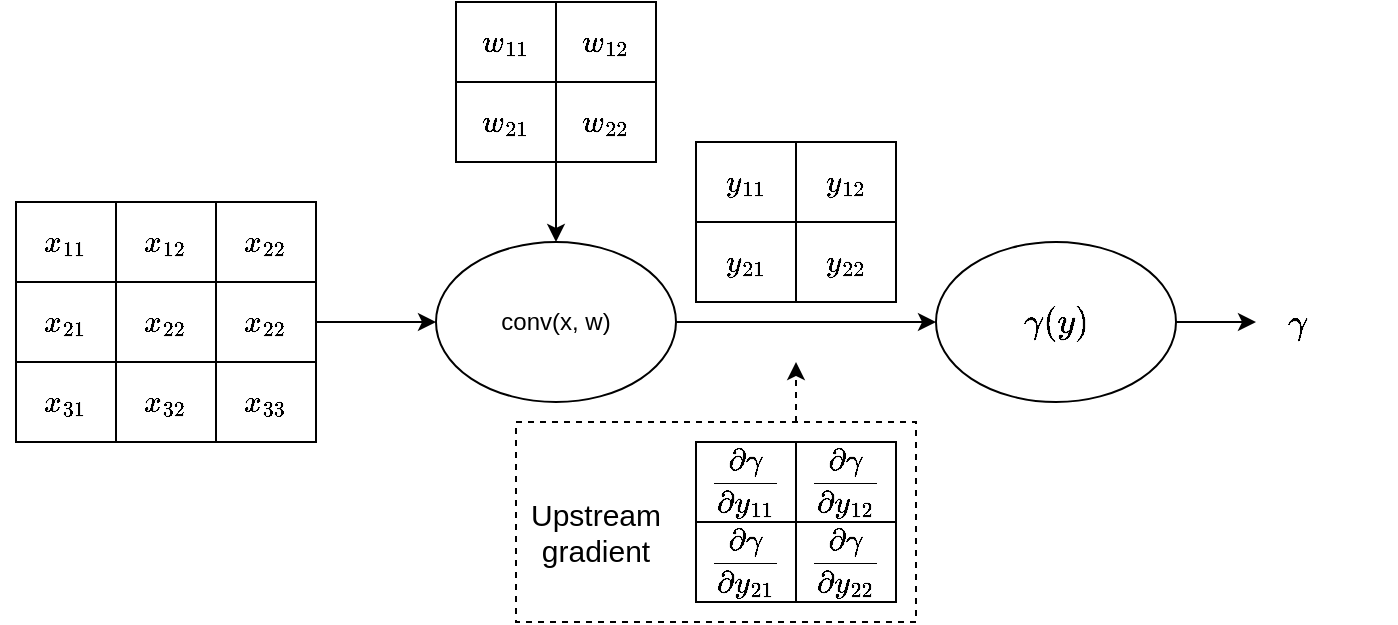<mxfile version="17.4.5" type="device"><diagram id="YUEYcE8ghE8D29pn5gJV" name="Page-1"><mxGraphModel dx="593" dy="919" grid="1" gridSize="10" guides="1" tooltips="1" connect="1" arrows="1" fold="1" page="1" pageScale="1" pageWidth="827" pageHeight="1169" math="1" shadow="0"><root><mxCell id="0"/><mxCell id="1" parent="0"/><mxCell id="m62sSUGgQqYh0OZO7RSV-1" value="$$x_{11}$$" style="rounded=0;whiteSpace=wrap;html=1;fontSize=13;" vertex="1" parent="1"><mxGeometry x="110" y="200" width="50" height="40" as="geometry"/></mxCell><mxCell id="m62sSUGgQqYh0OZO7RSV-6" value="&lt;span style=&quot;font-size: 13px;&quot;&gt;$$x_{12}$$&lt;/span&gt;" style="rounded=0;whiteSpace=wrap;html=1;fontSize=13;" vertex="1" parent="1"><mxGeometry x="160" y="200" width="50" height="40" as="geometry"/></mxCell><mxCell id="m62sSUGgQqYh0OZO7RSV-7" value="&lt;span style=&quot;font-size: 13px;&quot;&gt;$$x_{21}$$&lt;/span&gt;" style="rounded=0;whiteSpace=wrap;html=1;fontSize=13;" vertex="1" parent="1"><mxGeometry x="110" y="240" width="50" height="40" as="geometry"/></mxCell><mxCell id="m62sSUGgQqYh0OZO7RSV-8" value="&lt;span style=&quot;font-size: 13px;&quot;&gt;$$x_{22}$$&lt;/span&gt;" style="rounded=0;whiteSpace=wrap;html=1;fontSize=13;" vertex="1" parent="1"><mxGeometry x="160" y="240" width="50" height="40" as="geometry"/></mxCell><mxCell id="m62sSUGgQqYh0OZO7RSV-9" value="$$w_{11}$$" style="rounded=0;whiteSpace=wrap;html=1;fontSize=13;" vertex="1" parent="1"><mxGeometry x="330" y="100" width="50" height="40" as="geometry"/></mxCell><mxCell id="m62sSUGgQqYh0OZO7RSV-10" value="&lt;span style=&quot;font-size: 13px;&quot;&gt;$$w_{12}$$&lt;/span&gt;" style="rounded=0;whiteSpace=wrap;html=1;fontSize=13;" vertex="1" parent="1"><mxGeometry x="380" y="100" width="50" height="40" as="geometry"/></mxCell><mxCell id="m62sSUGgQqYh0OZO7RSV-11" value="&lt;span style=&quot;font-size: 13px;&quot;&gt;$$w_{21}$$&lt;/span&gt;" style="rounded=0;whiteSpace=wrap;html=1;fontSize=13;" vertex="1" parent="1"><mxGeometry x="330" y="140" width="50" height="40" as="geometry"/></mxCell><mxCell id="m62sSUGgQqYh0OZO7RSV-12" value="&lt;span style=&quot;font-size: 13px;&quot;&gt;$$w_{22}$$&lt;/span&gt;" style="rounded=0;whiteSpace=wrap;html=1;fontSize=13;" vertex="1" parent="1"><mxGeometry x="380" y="140" width="50" height="40" as="geometry"/></mxCell><mxCell id="m62sSUGgQqYh0OZO7RSV-13" value="&lt;span style=&quot;font-size: 13px;&quot;&gt;$$x_{22}$$&lt;/span&gt;" style="rounded=0;whiteSpace=wrap;html=1;fontSize=13;" vertex="1" parent="1"><mxGeometry x="210" y="240" width="50" height="40" as="geometry"/></mxCell><mxCell id="m62sSUGgQqYh0OZO7RSV-14" value="&lt;span style=&quot;font-size: 13px;&quot;&gt;$$x_{22}$$&lt;/span&gt;" style="rounded=0;whiteSpace=wrap;html=1;fontSize=13;" vertex="1" parent="1"><mxGeometry x="210" y="200" width="50" height="40" as="geometry"/></mxCell><mxCell id="m62sSUGgQqYh0OZO7RSV-15" value="&lt;span style=&quot;font-size: 13px;&quot;&gt;$$x_{31}$$&lt;/span&gt;" style="rounded=0;whiteSpace=wrap;html=1;fontSize=13;" vertex="1" parent="1"><mxGeometry x="110" y="280" width="50" height="40" as="geometry"/></mxCell><mxCell id="m62sSUGgQqYh0OZO7RSV-16" value="&lt;span style=&quot;font-size: 13px;&quot;&gt;$$x_{32}$$&lt;/span&gt;" style="rounded=0;whiteSpace=wrap;html=1;fontSize=13;" vertex="1" parent="1"><mxGeometry x="160" y="280" width="50" height="40" as="geometry"/></mxCell><mxCell id="m62sSUGgQqYh0OZO7RSV-17" value="&lt;span style=&quot;font-size: 13px;&quot;&gt;$$x_{33}$$&lt;/span&gt;" style="rounded=0;whiteSpace=wrap;html=1;fontSize=13;" vertex="1" parent="1"><mxGeometry x="210" y="280" width="50" height="40" as="geometry"/></mxCell><mxCell id="m62sSUGgQqYh0OZO7RSV-18" value="conv(x, w)" style="ellipse;whiteSpace=wrap;html=1;" vertex="1" parent="1"><mxGeometry x="320" y="220" width="120" height="80" as="geometry"/></mxCell><mxCell id="m62sSUGgQqYh0OZO7RSV-19" value="" style="endArrow=classic;html=1;rounded=0;entryX=0;entryY=0.5;entryDx=0;entryDy=0;exitX=1;exitY=0.5;exitDx=0;exitDy=0;" edge="1" parent="1" source="m62sSUGgQqYh0OZO7RSV-13" target="m62sSUGgQqYh0OZO7RSV-18"><mxGeometry width="50" height="50" relative="1" as="geometry"><mxPoint x="280" y="490" as="sourcePoint"/><mxPoint x="330" y="440" as="targetPoint"/></mxGeometry></mxCell><mxCell id="m62sSUGgQqYh0OZO7RSV-20" value="" style="endArrow=classic;html=1;rounded=0;entryX=0.5;entryY=0;entryDx=0;entryDy=0;exitX=1;exitY=1;exitDx=0;exitDy=0;" edge="1" parent="1" source="m62sSUGgQqYh0OZO7RSV-11" target="m62sSUGgQqYh0OZO7RSV-18"><mxGeometry width="50" height="50" relative="1" as="geometry"><mxPoint x="280" y="490" as="sourcePoint"/><mxPoint x="330" y="440" as="targetPoint"/></mxGeometry></mxCell><mxCell id="m62sSUGgQqYh0OZO7RSV-21" value="$$y_{11}$$" style="rounded=0;whiteSpace=wrap;html=1;fontSize=13;" vertex="1" parent="1"><mxGeometry x="450" y="170" width="50" height="40" as="geometry"/></mxCell><mxCell id="m62sSUGgQqYh0OZO7RSV-22" value="&lt;span style=&quot;font-size: 13px;&quot;&gt;$$y_{12}$$&lt;/span&gt;" style="rounded=0;whiteSpace=wrap;html=1;fontSize=13;" vertex="1" parent="1"><mxGeometry x="500" y="170" width="50" height="40" as="geometry"/></mxCell><mxCell id="m62sSUGgQqYh0OZO7RSV-23" value="&lt;span style=&quot;font-size: 13px;&quot;&gt;$$y_{21}$$&lt;/span&gt;" style="rounded=0;whiteSpace=wrap;html=1;fontSize=13;" vertex="1" parent="1"><mxGeometry x="450" y="210" width="50" height="40" as="geometry"/></mxCell><mxCell id="m62sSUGgQqYh0OZO7RSV-24" value="&lt;span style=&quot;font-size: 13px;&quot;&gt;$$y_{22}$$&lt;/span&gt;" style="rounded=0;whiteSpace=wrap;html=1;fontSize=13;" vertex="1" parent="1"><mxGeometry x="500" y="210" width="50" height="40" as="geometry"/></mxCell><mxCell id="m62sSUGgQqYh0OZO7RSV-25" value="&lt;font style=&quot;font-size: 15px&quot;&gt;$$\gamma (y)$$&lt;/font&gt;" style="ellipse;whiteSpace=wrap;html=1;" vertex="1" parent="1"><mxGeometry x="570" y="220" width="120" height="80" as="geometry"/></mxCell><mxCell id="m62sSUGgQqYh0OZO7RSV-26" value="" style="endArrow=classic;html=1;rounded=0;entryX=0;entryY=0.5;entryDx=0;entryDy=0;exitX=1;exitY=0.5;exitDx=0;exitDy=0;" edge="1" parent="1" source="m62sSUGgQqYh0OZO7RSV-18" target="m62sSUGgQqYh0OZO7RSV-25"><mxGeometry width="50" height="50" relative="1" as="geometry"><mxPoint x="340" y="490" as="sourcePoint"/><mxPoint x="390" y="440" as="targetPoint"/></mxGeometry></mxCell><mxCell id="m62sSUGgQqYh0OZO7RSV-27" value="" style="endArrow=classic;html=1;rounded=0;fontSize=15;exitX=1;exitY=0.5;exitDx=0;exitDy=0;" edge="1" parent="1" source="m62sSUGgQqYh0OZO7RSV-25"><mxGeometry width="50" height="50" relative="1" as="geometry"><mxPoint x="490" y="490" as="sourcePoint"/><mxPoint x="730" y="260" as="targetPoint"/></mxGeometry></mxCell><mxCell id="m62sSUGgQqYh0OZO7RSV-28" value="&lt;span&gt;$$\gamma$$&lt;/span&gt;" style="text;html=1;align=center;verticalAlign=middle;resizable=0;points=[];autosize=1;strokeColor=none;fillColor=none;fontSize=15;" vertex="1" parent="1"><mxGeometry x="700" y="250" width="100" height="20" as="geometry"/></mxCell><mxCell id="m62sSUGgQqYh0OZO7RSV-29" value="$$\frac{\partial \gamma}{\partial y_{11}}$$" style="rounded=0;whiteSpace=wrap;html=1;fontSize=13;" vertex="1" parent="1"><mxGeometry x="450" y="320" width="50" height="40" as="geometry"/></mxCell><mxCell id="m62sSUGgQqYh0OZO7RSV-30" value="$$\frac{\partial\gamma&lt;br style=&quot;font-size: 13px;&quot;&gt;}{\partial y_{12}}$$" style="rounded=0;whiteSpace=wrap;html=1;fontSize=13;" vertex="1" parent="1"><mxGeometry x="500" y="320" width="50" height="40" as="geometry"/></mxCell><mxCell id="m62sSUGgQqYh0OZO7RSV-31" value="$$\frac{\partial\gamma&lt;br style=&quot;font-size: 13px;&quot;&gt;}{\partial y_{21}}$$" style="rounded=0;whiteSpace=wrap;html=1;fontSize=13;" vertex="1" parent="1"><mxGeometry x="450" y="360" width="50" height="40" as="geometry"/></mxCell><mxCell id="m62sSUGgQqYh0OZO7RSV-32" value="$$\frac{\partial\gamma&lt;br style=&quot;font-size: 13px;&quot;&gt;}{\partial y_{22}}$$" style="rounded=0;whiteSpace=wrap;html=1;fontSize=13;" vertex="1" parent="1"><mxGeometry x="500" y="360" width="50" height="40" as="geometry"/></mxCell><mxCell id="m62sSUGgQqYh0OZO7RSV-33" value="Upstream gradient" style="text;html=1;strokeColor=none;fillColor=none;align=center;verticalAlign=middle;whiteSpace=wrap;rounded=0;fontSize=15;" vertex="1" parent="1"><mxGeometry x="370" y="350" width="60" height="30" as="geometry"/></mxCell><mxCell id="m62sSUGgQqYh0OZO7RSV-36" value="" style="rounded=0;whiteSpace=wrap;html=1;fontSize=15;fillColor=none;dashed=1;" vertex="1" parent="1"><mxGeometry x="360" y="310" width="200" height="100" as="geometry"/></mxCell><mxCell id="m62sSUGgQqYh0OZO7RSV-37" value="" style="endArrow=classic;html=1;rounded=0;fontSize=15;dashed=1;" edge="1" parent="1"><mxGeometry width="50" height="50" relative="1" as="geometry"><mxPoint x="500" y="310" as="sourcePoint"/><mxPoint x="500" y="280" as="targetPoint"/></mxGeometry></mxCell></root></mxGraphModel></diagram></mxfile>